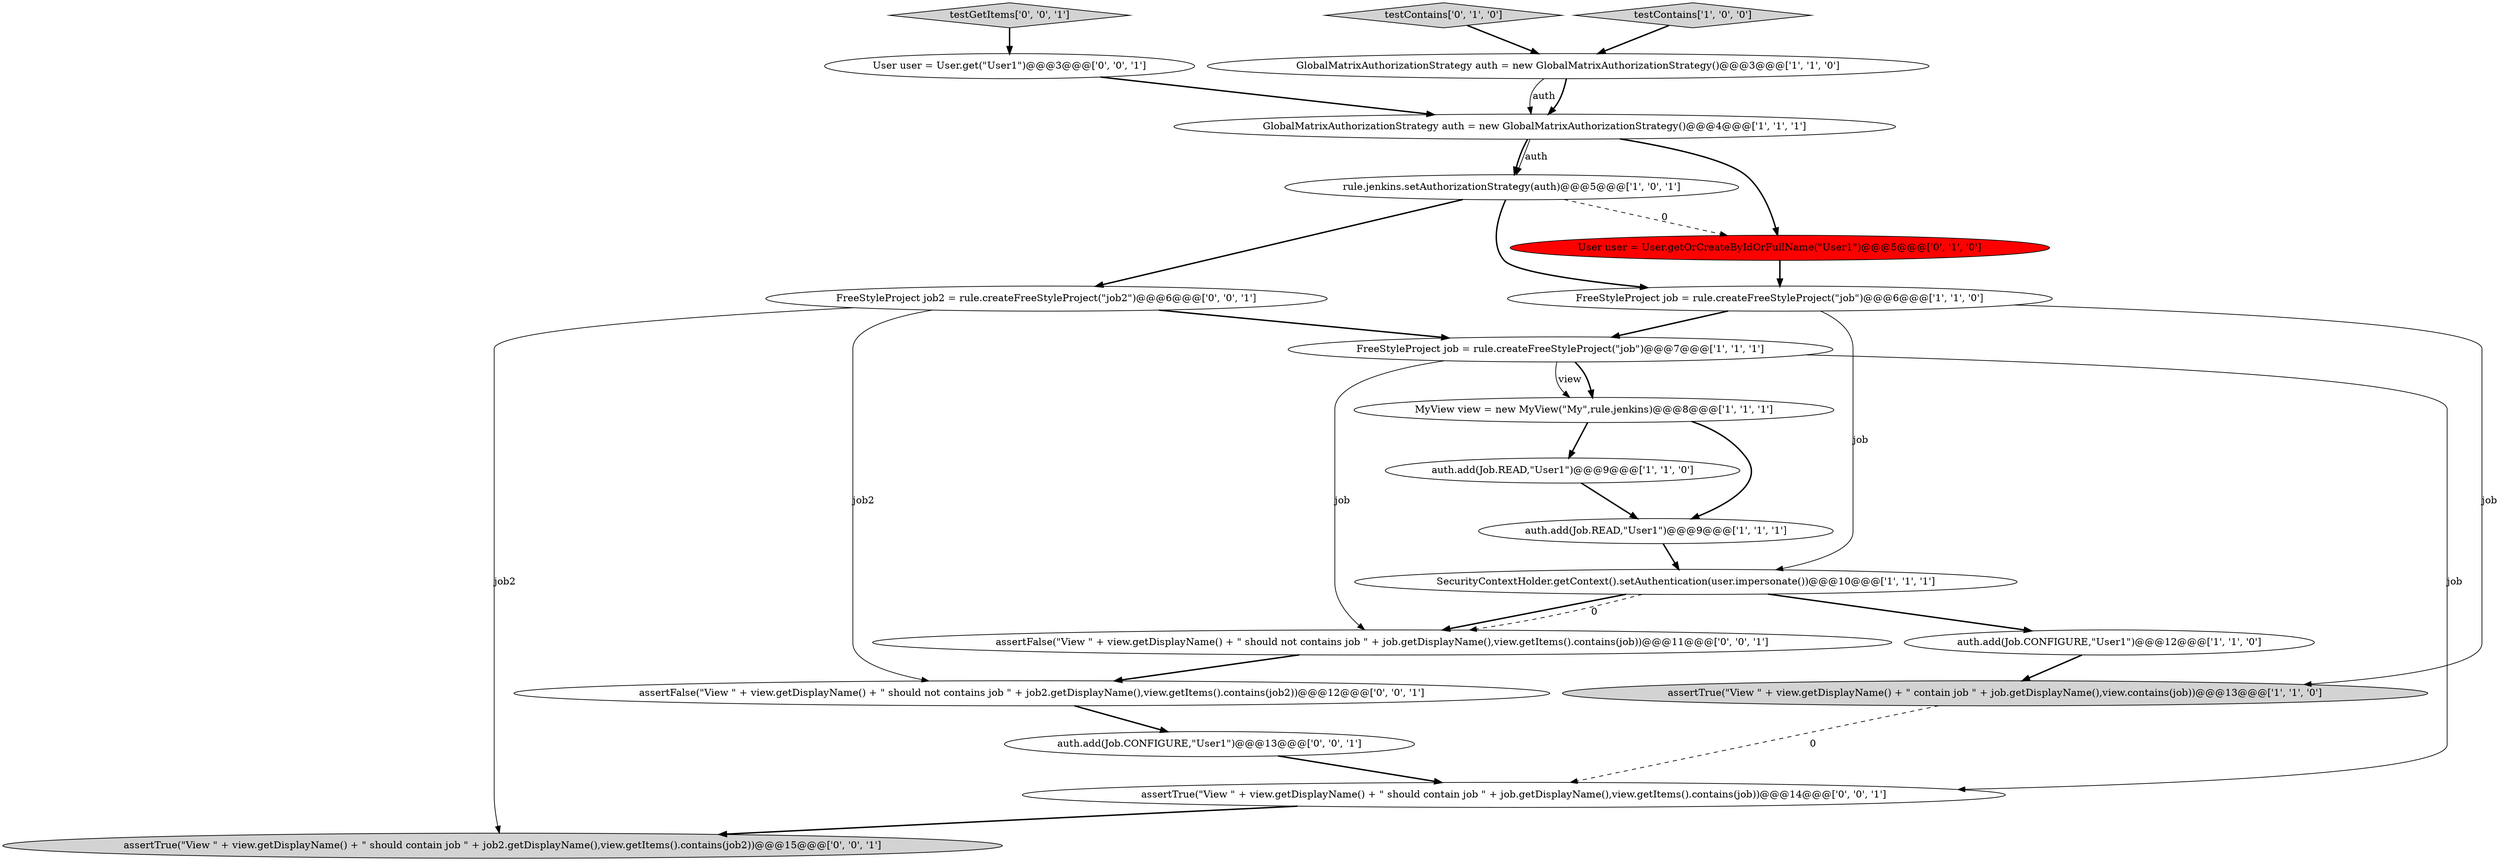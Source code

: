 digraph {
6 [style = filled, label = "MyView view = new MyView(\"My\",rule.jenkins)@@@8@@@['1', '1', '1']", fillcolor = white, shape = ellipse image = "AAA0AAABBB1BBB"];
7 [style = filled, label = "testContains['1', '0', '0']", fillcolor = lightgray, shape = diamond image = "AAA0AAABBB1BBB"];
15 [style = filled, label = "assertFalse(\"View \" + view.getDisplayName() + \" should not contains job \" + job2.getDisplayName(),view.getItems().contains(job2))@@@12@@@['0', '0', '1']", fillcolor = white, shape = ellipse image = "AAA0AAABBB3BBB"];
17 [style = filled, label = "auth.add(Job.CONFIGURE,\"User1\")@@@13@@@['0', '0', '1']", fillcolor = white, shape = ellipse image = "AAA0AAABBB3BBB"];
12 [style = filled, label = "testContains['0', '1', '0']", fillcolor = lightgray, shape = diamond image = "AAA0AAABBB2BBB"];
16 [style = filled, label = "assertFalse(\"View \" + view.getDisplayName() + \" should not contains job \" + job.getDisplayName(),view.getItems().contains(job))@@@11@@@['0', '0', '1']", fillcolor = white, shape = ellipse image = "AAA0AAABBB3BBB"];
5 [style = filled, label = "auth.add(Job.READ,\"User1\")@@@9@@@['1', '1', '1']", fillcolor = white, shape = ellipse image = "AAA0AAABBB1BBB"];
21 [style = filled, label = "assertTrue(\"View \" + view.getDisplayName() + \" should contain job \" + job2.getDisplayName(),view.getItems().contains(job2))@@@15@@@['0', '0', '1']", fillcolor = lightgray, shape = ellipse image = "AAA0AAABBB3BBB"];
13 [style = filled, label = "User user = User.getOrCreateByIdOrFullName(\"User1\")@@@5@@@['0', '1', '0']", fillcolor = red, shape = ellipse image = "AAA1AAABBB2BBB"];
18 [style = filled, label = "FreeStyleProject job2 = rule.createFreeStyleProject(\"job2\")@@@6@@@['0', '0', '1']", fillcolor = white, shape = ellipse image = "AAA0AAABBB3BBB"];
20 [style = filled, label = "assertTrue(\"View \" + view.getDisplayName() + \" should contain job \" + job.getDisplayName(),view.getItems().contains(job))@@@14@@@['0', '0', '1']", fillcolor = white, shape = ellipse image = "AAA0AAABBB3BBB"];
8 [style = filled, label = "rule.jenkins.setAuthorizationStrategy(auth)@@@5@@@['1', '0', '1']", fillcolor = white, shape = ellipse image = "AAA0AAABBB1BBB"];
14 [style = filled, label = "testGetItems['0', '0', '1']", fillcolor = lightgray, shape = diamond image = "AAA0AAABBB3BBB"];
10 [style = filled, label = "SecurityContextHolder.getContext().setAuthentication(user.impersonate())@@@10@@@['1', '1', '1']", fillcolor = white, shape = ellipse image = "AAA0AAABBB1BBB"];
19 [style = filled, label = "User user = User.get(\"User1\")@@@3@@@['0', '0', '1']", fillcolor = white, shape = ellipse image = "AAA0AAABBB3BBB"];
1 [style = filled, label = "assertTrue(\"View \" + view.getDisplayName() + \" contain job \" + job.getDisplayName(),view.contains(job))@@@13@@@['1', '1', '0']", fillcolor = lightgray, shape = ellipse image = "AAA0AAABBB1BBB"];
9 [style = filled, label = "GlobalMatrixAuthorizationStrategy auth = new GlobalMatrixAuthorizationStrategy()@@@4@@@['1', '1', '1']", fillcolor = white, shape = ellipse image = "AAA0AAABBB1BBB"];
3 [style = filled, label = "GlobalMatrixAuthorizationStrategy auth = new GlobalMatrixAuthorizationStrategy()@@@3@@@['1', '1', '0']", fillcolor = white, shape = ellipse image = "AAA0AAABBB1BBB"];
4 [style = filled, label = "FreeStyleProject job = rule.createFreeStyleProject(\"job\")@@@7@@@['1', '1', '1']", fillcolor = white, shape = ellipse image = "AAA0AAABBB1BBB"];
11 [style = filled, label = "FreeStyleProject job = rule.createFreeStyleProject(\"job\")@@@6@@@['1', '1', '0']", fillcolor = white, shape = ellipse image = "AAA0AAABBB1BBB"];
0 [style = filled, label = "auth.add(Job.READ,\"User1\")@@@9@@@['1', '1', '0']", fillcolor = white, shape = ellipse image = "AAA0AAABBB1BBB"];
2 [style = filled, label = "auth.add(Job.CONFIGURE,\"User1\")@@@12@@@['1', '1', '0']", fillcolor = white, shape = ellipse image = "AAA0AAABBB1BBB"];
5->10 [style = bold, label=""];
16->15 [style = bold, label=""];
4->6 [style = bold, label=""];
2->1 [style = bold, label=""];
8->18 [style = bold, label=""];
11->4 [style = bold, label=""];
14->19 [style = bold, label=""];
6->0 [style = bold, label=""];
18->21 [style = solid, label="job2"];
9->8 [style = bold, label=""];
13->11 [style = bold, label=""];
7->3 [style = bold, label=""];
4->16 [style = solid, label="job"];
8->13 [style = dashed, label="0"];
20->21 [style = bold, label=""];
11->1 [style = solid, label="job"];
3->9 [style = bold, label=""];
1->20 [style = dashed, label="0"];
4->20 [style = solid, label="job"];
6->5 [style = bold, label=""];
15->17 [style = bold, label=""];
4->6 [style = solid, label="view"];
18->4 [style = bold, label=""];
10->16 [style = bold, label=""];
3->9 [style = solid, label="auth"];
19->9 [style = bold, label=""];
9->8 [style = solid, label="auth"];
11->10 [style = solid, label="job"];
18->15 [style = solid, label="job2"];
17->20 [style = bold, label=""];
10->2 [style = bold, label=""];
12->3 [style = bold, label=""];
10->16 [style = dashed, label="0"];
8->11 [style = bold, label=""];
0->5 [style = bold, label=""];
9->13 [style = bold, label=""];
}
